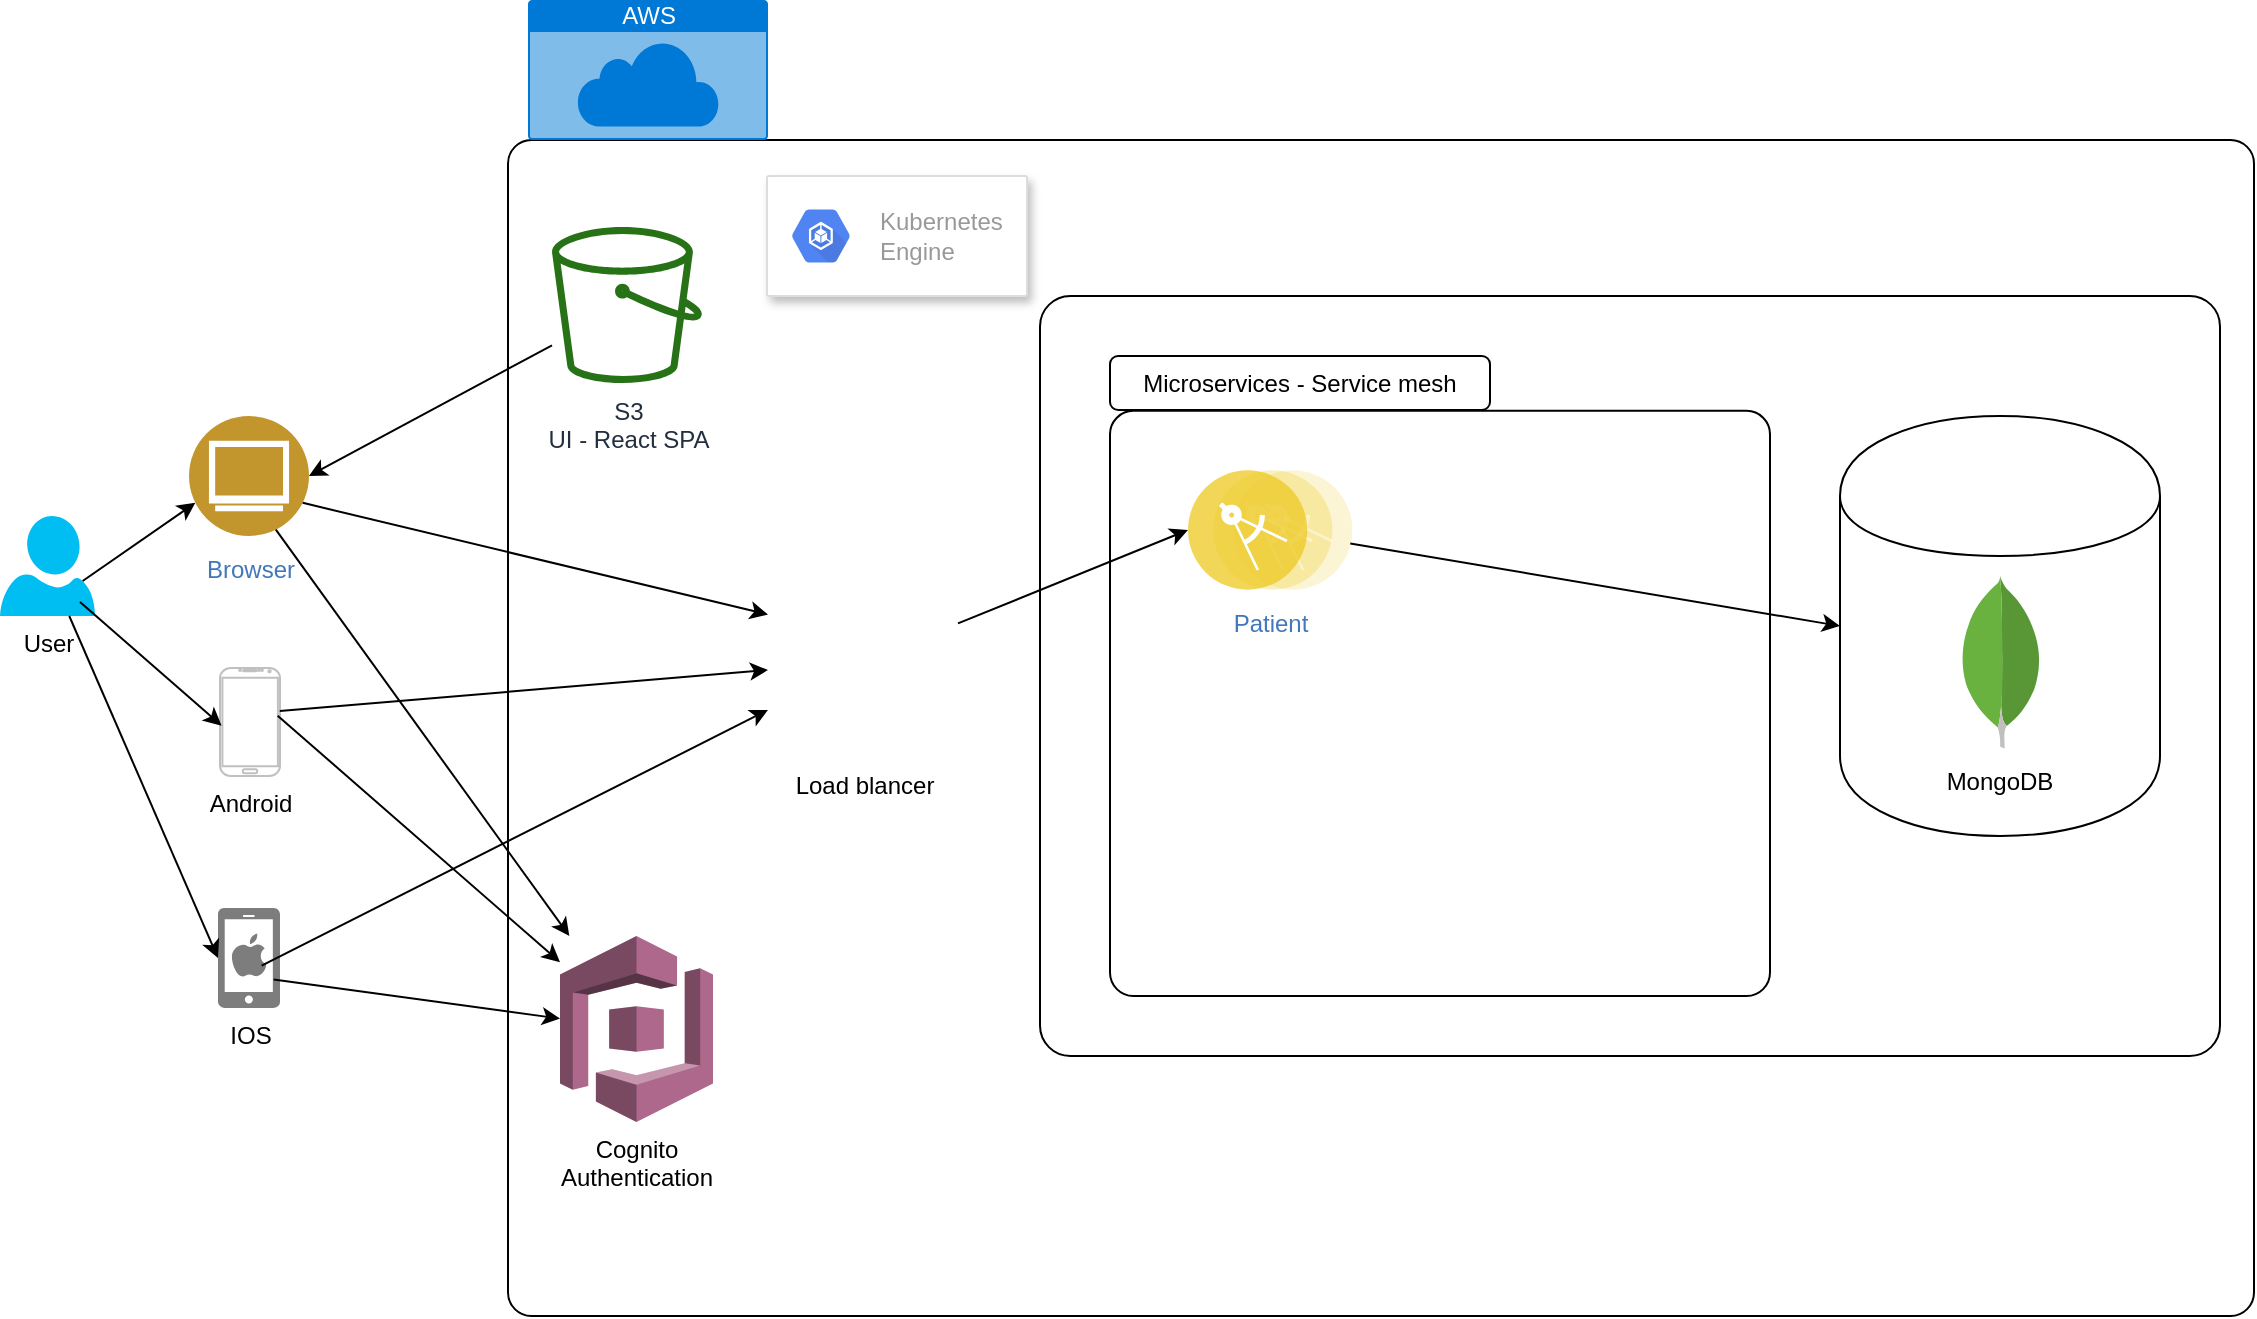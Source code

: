 <mxfile pages="1" version="11.2.1" type="github"><diagram id="GIxZVDtc0-lPRp783rCP" name="Page-1"><mxGraphModel dx="1207" dy="1539" grid="1" gridSize="10" guides="1" tooltips="1" connect="1" arrows="1" fold="1" page="1" pageScale="1" pageWidth="1100" pageHeight="850" math="0" shadow="0"><root><mxCell id="0"/><mxCell id="1" parent="0"/><mxCell id="koJRVrt2p-F4HQcYM7oa-16" value="" style="rounded=1;whiteSpace=wrap;html=1;arcSize=2;" parent="1" vertex="1"><mxGeometry x="274" y="62" width="873" height="588" as="geometry"/></mxCell><mxCell id="koJRVrt2p-F4HQcYM7oa-3" value="" style="rounded=1;whiteSpace=wrap;html=1;arcSize=4;" parent="1" vertex="1"><mxGeometry x="540" y="140" width="590" height="380" as="geometry"/></mxCell><mxCell id="koJRVrt2p-F4HQcYM7oa-10" value="" style="group" parent="1" vertex="1" connectable="0"><mxGeometry x="575" y="170" width="330" height="320" as="geometry"/></mxCell><mxCell id="koJRVrt2p-F4HQcYM7oa-7" value="" style="rounded=1;whiteSpace=wrap;html=1;arcSize=4;" parent="koJRVrt2p-F4HQcYM7oa-10" vertex="1"><mxGeometry y="27.429" width="330" height="292.571" as="geometry"/></mxCell><mxCell id="koJRVrt2p-F4HQcYM7oa-9" value="Microservices - Service mesh" style="rounded=1;whiteSpace=wrap;html=1;" parent="koJRVrt2p-F4HQcYM7oa-10" vertex="1"><mxGeometry width="190" height="27" as="geometry"/></mxCell><mxCell id="koJRVrt2p-F4HQcYM7oa-8" value="Patient" style="aspect=fixed;perimeter=ellipsePerimeter;html=1;align=center;shadow=0;dashed=0;fontColor=#4277BB;labelBackgroundColor=#ffffff;fontSize=12;spacingTop=3;image;image=img/lib/ibm/applications/microservice.svg;" parent="koJRVrt2p-F4HQcYM7oa-10" vertex="1"><mxGeometry x="39" y="57" width="82.2" height="60" as="geometry"/></mxCell><mxCell id="koJRVrt2p-F4HQcYM7oa-1" value="" style="strokeColor=#dddddd;fillColor=#ffffff;shadow=1;strokeWidth=1;rounded=1;absoluteArcSize=1;arcSize=2;" parent="1" vertex="1"><mxGeometry x="403.5" y="80" width="130" height="60" as="geometry"/></mxCell><mxCell id="koJRVrt2p-F4HQcYM7oa-2" value="Kubernetes&#10;Engine" style="dashed=0;connectable=0;html=1;fillColor=#5184F3;strokeColor=none;shape=mxgraph.gcp2.hexIcon;prIcon=container_engine;part=1;labelPosition=right;verticalLabelPosition=middle;align=left;verticalAlign=middle;spacingLeft=5;fontColor=#999999;fontSize=12;" parent="koJRVrt2p-F4HQcYM7oa-1" vertex="1"><mxGeometry y="0.5" width="44" height="39" relative="1" as="geometry"><mxPoint x="5" y="-19.5" as="offset"/></mxGeometry></mxCell><mxCell id="koJRVrt2p-F4HQcYM7oa-6" value="" style="group" parent="1" vertex="1" connectable="0"><mxGeometry x="940" y="200" width="160" height="210" as="geometry"/></mxCell><mxCell id="koJRVrt2p-F4HQcYM7oa-4" value="&lt;br&gt;&lt;br&gt;&lt;br&gt;&lt;br&gt;&lt;br&gt;&lt;br&gt;&lt;br&gt;&lt;br&gt;MongoDB" style="shape=cylinder;whiteSpace=wrap;html=1;boundedLbl=1;backgroundOutline=1;" parent="koJRVrt2p-F4HQcYM7oa-6" vertex="1"><mxGeometry width="160" height="210" as="geometry"/></mxCell><mxCell id="koJRVrt2p-F4HQcYM7oa-5" value="" style="dashed=0;outlineConnect=0;html=1;align=center;labelPosition=center;verticalLabelPosition=bottom;verticalAlign=top;shape=mxgraph.weblogos.mongodb" parent="koJRVrt2p-F4HQcYM7oa-6" vertex="1"><mxGeometry x="60" y="80" width="41.2" height="86.2" as="geometry"/></mxCell><mxCell id="koJRVrt2p-F4HQcYM7oa-15" value="" style="endArrow=classic;html=1;entryX=0;entryY=0.5;entryDx=0;entryDy=0;" parent="1" source="koJRVrt2p-F4HQcYM7oa-8" target="koJRVrt2p-F4HQcYM7oa-4" edge="1"><mxGeometry width="50" height="50" relative="1" as="geometry"><mxPoint x="613.5" y="320" as="sourcePoint"/><mxPoint x="663.5" y="270" as="targetPoint"/></mxGeometry></mxCell><mxCell id="koJRVrt2p-F4HQcYM7oa-19" value="AWS" style="html=1;strokeColor=none;fillColor=#0079D6;labelPosition=center;verticalLabelPosition=middle;verticalAlign=top;align=center;fontSize=12;outlineConnect=0;spacingTop=-6;fontColor=#FFFFFF;shape=mxgraph.sitemap.cloud;" parent="1" vertex="1"><mxGeometry x="284" y="-8" width="120" height="70" as="geometry"/></mxCell><mxCell id="koJRVrt2p-F4HQcYM7oa-20" value="S3&lt;br&gt;UI - React SPA" style="outlineConnect=0;fontColor=#232F3E;gradientColor=none;fillColor=#277116;strokeColor=none;dashed=0;verticalLabelPosition=bottom;verticalAlign=top;align=center;html=1;fontSize=12;fontStyle=0;aspect=fixed;pointerEvents=1;shape=mxgraph.aws4.bucket;" parent="1" vertex="1"><mxGeometry x="296" y="105.5" width="75" height="78" as="geometry"/></mxCell><mxCell id="koJRVrt2p-F4HQcYM7oa-22" value="Browser" style="aspect=fixed;perimeter=ellipsePerimeter;html=1;align=center;shadow=0;dashed=0;fontColor=#4277BB;labelBackgroundColor=#ffffff;fontSize=12;spacingTop=3;image;image=img/lib/ibm/users/browser.svg;" parent="1" vertex="1"><mxGeometry x="114.5" y="200" width="60" height="60" as="geometry"/></mxCell><mxCell id="koJRVrt2p-F4HQcYM7oa-23" value="" style="endArrow=classic;html=1;entryX=1;entryY=0.5;entryDx=0;entryDy=0;" parent="1" source="koJRVrt2p-F4HQcYM7oa-20" target="koJRVrt2p-F4HQcYM7oa-22" edge="1"><mxGeometry width="50" height="50" relative="1" as="geometry"><mxPoint x="179.805" y="320.225" as="sourcePoint"/><mxPoint x="450.5" y="362" as="targetPoint"/></mxGeometry></mxCell><mxCell id="koJRVrt2p-F4HQcYM7oa-24" value="User" style="verticalLabelPosition=bottom;html=1;verticalAlign=top;align=center;strokeColor=none;fillColor=#00BEF2;shape=mxgraph.azure.user;" parent="1" vertex="1"><mxGeometry x="20" y="250" width="47.5" height="50" as="geometry"/></mxCell><mxCell id="koJRVrt2p-F4HQcYM7oa-25" value="" style="endArrow=classic;html=1;entryX=0;entryY=0.75;entryDx=0;entryDy=0;exitX=0.87;exitY=0.65;exitDx=0;exitDy=0;exitPerimeter=0;" parent="1" source="koJRVrt2p-F4HQcYM7oa-24" target="koJRVrt2p-F4HQcYM7oa-22" edge="1"><mxGeometry width="50" height="50" relative="1" as="geometry"><mxPoint x="306" y="201.459" as="sourcePoint"/><mxPoint x="190" y="240" as="targetPoint"/></mxGeometry></mxCell><mxCell id="koJRVrt2p-F4HQcYM7oa-26" value="" style="endArrow=classic;html=1;exitX=1;exitY=0.75;exitDx=0;exitDy=0;entryX=0;entryY=0.25;entryDx=0;entryDy=0;" parent="1" source="koJRVrt2p-F4HQcYM7oa-22" target="me5YbqjWOSLPcipuJPe7-1" edge="1"><mxGeometry width="50" height="50" relative="1" as="geometry"><mxPoint x="71.325" y="292.5" as="sourcePoint"/><mxPoint x="133.167" y="253.416" as="targetPoint"/></mxGeometry></mxCell><mxCell id="koJRVrt2p-F4HQcYM7oa-28" value="Android" style="verticalLabelPosition=bottom;verticalAlign=top;html=1;shadow=0;dashed=0;strokeWidth=1;shape=mxgraph.android.phone2;fillColor=#ffffff;strokeColor=#c0c0c0;" parent="1" vertex="1"><mxGeometry x="130" y="326" width="30" height="54" as="geometry"/></mxCell><mxCell id="koJRVrt2p-F4HQcYM7oa-29" value="" style="endArrow=classic;html=1;exitX=0.996;exitY=0.398;exitDx=0;exitDy=0;exitPerimeter=0;" parent="1" source="koJRVrt2p-F4HQcYM7oa-28" target="me5YbqjWOSLPcipuJPe7-1" edge="1"><mxGeometry width="50" height="50" relative="1" as="geometry"><mxPoint x="186.833" y="253.416" as="sourcePoint"/><mxPoint x="463.5" y="316.245" as="targetPoint"/></mxGeometry></mxCell><mxCell id="koJRVrt2p-F4HQcYM7oa-30" value="IOS" style="pointerEvents=1;shadow=0;dashed=0;html=1;strokeColor=none;labelPosition=center;verticalLabelPosition=bottom;verticalAlign=top;align=center;shape=mxgraph.mscae.enterprise.iphone;fillColor=#7D7D7D;" parent="1" vertex="1"><mxGeometry x="129" y="446" width="31" height="50" as="geometry"/></mxCell><mxCell id="koJRVrt2p-F4HQcYM7oa-31" value="" style="endArrow=classic;html=1;exitX=0.704;exitY=0.576;exitDx=0;exitDy=0;exitPerimeter=0;" parent="1" source="koJRVrt2p-F4HQcYM7oa-30" target="me5YbqjWOSLPcipuJPe7-1" edge="1"><mxGeometry width="50" height="50" relative="1" as="geometry"><mxPoint x="169.88" y="357.492" as="sourcePoint"/><mxPoint x="464.82" y="317.728" as="targetPoint"/></mxGeometry></mxCell><mxCell id="koJRVrt2p-F4HQcYM7oa-32" value="" style="endArrow=classic;html=1;entryX=0.027;entryY=0.534;entryDx=0;entryDy=0;entryPerimeter=0;" parent="1" target="koJRVrt2p-F4HQcYM7oa-28" edge="1"><mxGeometry width="50" height="50" relative="1" as="geometry"><mxPoint x="60" y="293" as="sourcePoint"/><mxPoint x="127.667" y="253.416" as="targetPoint"/></mxGeometry></mxCell><mxCell id="koJRVrt2p-F4HQcYM7oa-33" value="" style="endArrow=classic;html=1;entryX=0;entryY=0.5;entryDx=0;entryDy=0;entryPerimeter=0;" parent="1" source="koJRVrt2p-F4HQcYM7oa-24" target="koJRVrt2p-F4HQcYM7oa-30" edge="1"><mxGeometry width="50" height="50" relative="1" as="geometry"><mxPoint x="81.325" y="302.5" as="sourcePoint"/><mxPoint x="137.667" y="263.416" as="targetPoint"/></mxGeometry></mxCell><mxCell id="koJRVrt2p-F4HQcYM7oa-34" value="Cognito &lt;br&gt;Authentication" style="outlineConnect=0;dashed=0;verticalLabelPosition=bottom;verticalAlign=top;align=center;html=1;shape=mxgraph.aws3.cognito;fillColor=#AD688B;gradientColor=none;" parent="1" vertex="1"><mxGeometry x="300" y="460" width="76.5" height="93" as="geometry"/></mxCell><mxCell id="koJRVrt2p-F4HQcYM7oa-35" value="" style="endArrow=classic;html=1;exitX=0.897;exitY=0.716;exitDx=0;exitDy=0;exitPerimeter=0;" parent="1" source="koJRVrt2p-F4HQcYM7oa-30" target="koJRVrt2p-F4HQcYM7oa-34" edge="1"><mxGeometry width="50" height="50" relative="1" as="geometry"><mxPoint x="160.824" y="484.8" as="sourcePoint"/><mxPoint x="463.5" y="399.962" as="targetPoint"/></mxGeometry></mxCell><mxCell id="koJRVrt2p-F4HQcYM7oa-36" value="" style="endArrow=classic;html=1;exitX=0.961;exitY=0.441;exitDx=0;exitDy=0;exitPerimeter=0;" parent="1" source="koJRVrt2p-F4HQcYM7oa-28" target="koJRVrt2p-F4HQcYM7oa-34" edge="1"><mxGeometry width="50" height="50" relative="1" as="geometry"><mxPoint x="166.807" y="491.8" as="sourcePoint"/><mxPoint x="310" y="511.293" as="targetPoint"/></mxGeometry></mxCell><mxCell id="koJRVrt2p-F4HQcYM7oa-37" value="" style="endArrow=classic;html=1;exitX=0.75;exitY=1;exitDx=0;exitDy=0;" parent="1" source="koJRVrt2p-F4HQcYM7oa-22" target="koJRVrt2p-F4HQcYM7oa-34" edge="1"><mxGeometry width="50" height="50" relative="1" as="geometry"><mxPoint x="168.83" y="359.814" as="sourcePoint"/><mxPoint x="320" y="521.293" as="targetPoint"/></mxGeometry></mxCell><mxCell id="me5YbqjWOSLPcipuJPe7-1" value="Load blancer" style="shape=image;html=1;verticalAlign=top;verticalLabelPosition=bottom;labelBackgroundColor=#ffffff;imageAspect=0;aspect=fixed;image=https://cdn2.iconfinder.com/data/icons/amazon-aws-stencils/100/Compute__Networking_copy_Elastic_Load_Balancing-128.png" vertex="1" parent="1"><mxGeometry x="404" y="275.5" width="95" height="95" as="geometry"/></mxCell><mxCell id="me5YbqjWOSLPcipuJPe7-2" value="" style="endArrow=classic;html=1;entryX=0;entryY=0.5;entryDx=0;entryDy=0;" edge="1" parent="1" source="me5YbqjWOSLPcipuJPe7-1" target="koJRVrt2p-F4HQcYM7oa-8"><mxGeometry width="50" height="50" relative="1" as="geometry"><mxPoint x="169.88" y="357.492" as="sourcePoint"/><mxPoint x="478.5" y="346.233" as="targetPoint"/></mxGeometry></mxCell></root></mxGraphModel></diagram></mxfile>